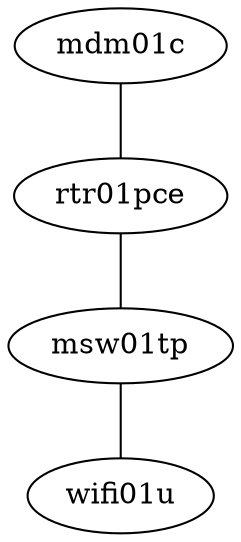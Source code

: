 graph {
    mdm01c
    rtr01pce
    msw01tp
    wifi01u

    mdm01c -- rtr01pce
    rtr01pce -- msw01tp
    msw01tp -- wifi01u
}